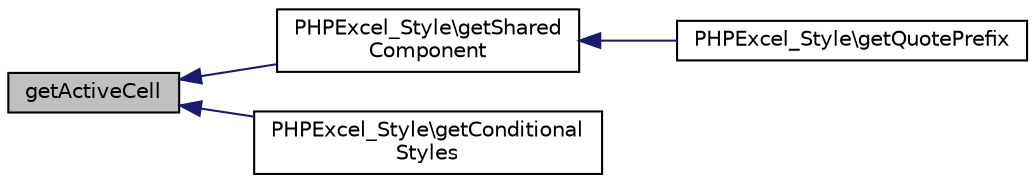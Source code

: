 digraph "getActiveCell"
{
  edge [fontname="Helvetica",fontsize="10",labelfontname="Helvetica",labelfontsize="10"];
  node [fontname="Helvetica",fontsize="10",shape=record];
  rankdir="LR";
  Node8 [label="getActiveCell",height=0.2,width=0.4,color="black", fillcolor="grey75", style="filled", fontcolor="black"];
  Node8 -> Node9 [dir="back",color="midnightblue",fontsize="10",style="solid",fontname="Helvetica"];
  Node9 [label="PHPExcel_Style\\getShared\lComponent",height=0.2,width=0.4,color="black", fillcolor="white", style="filled",URL="$class_p_h_p_excel___style.html#a49e6e514d1dce7982e6864942bcb1f5d"];
  Node9 -> Node10 [dir="back",color="midnightblue",fontsize="10",style="solid",fontname="Helvetica"];
  Node10 [label="PHPExcel_Style\\getQuotePrefix",height=0.2,width=0.4,color="black", fillcolor="white", style="filled",URL="$class_p_h_p_excel___style.html#a3d22becf72513edc502f495601aac7f4"];
  Node8 -> Node11 [dir="back",color="midnightblue",fontsize="10",style="solid",fontname="Helvetica"];
  Node11 [label="PHPExcel_Style\\getConditional\lStyles",height=0.2,width=0.4,color="black", fillcolor="white", style="filled",URL="$class_p_h_p_excel___style.html#a7cc016df4a696059df2194df89f653f3"];
}
